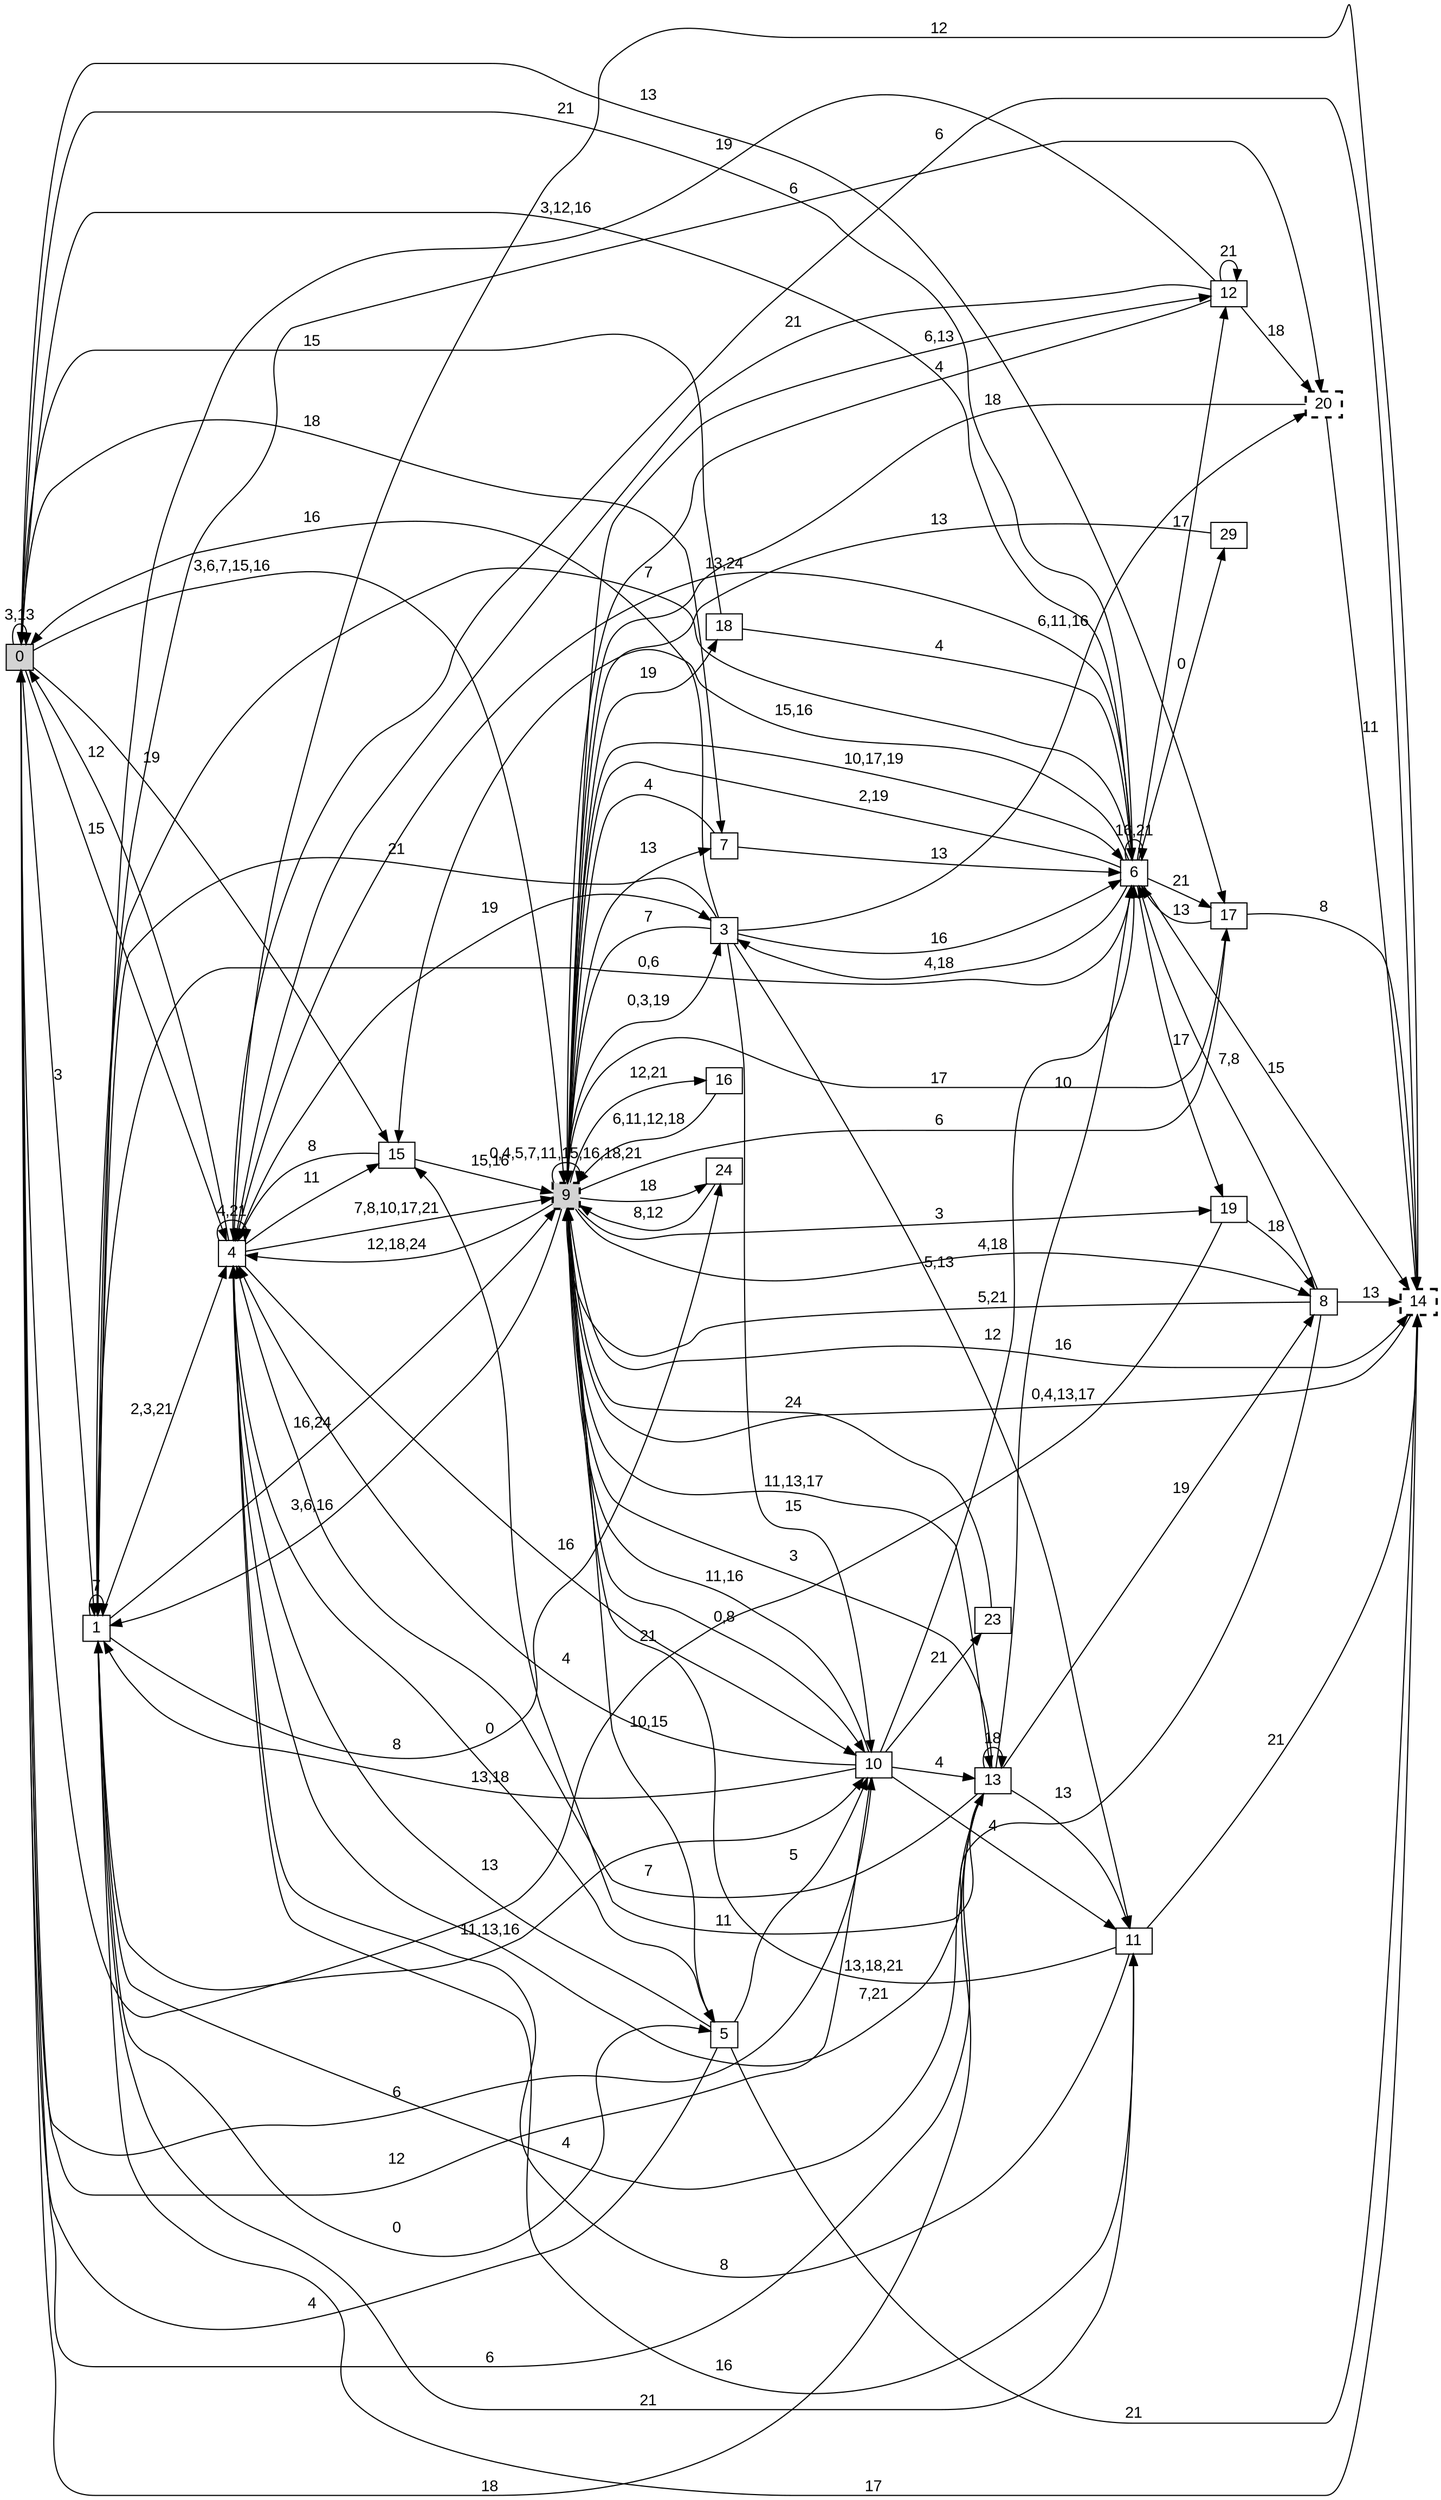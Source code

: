 digraph "NDFA" {
  rankdir=LR
  node [shape=box width=0.1 height=0.1 fontname=Arial]
  edge [fontname=Arial]
/* Estados */
 s0 [label="0" style="filled"] /* I:1 F:0 D:0 */
 s1 [label="1" ] /* I:0 F:0 D:0 */
 s3 [label="3" ] /* I:0 F:0 D:0 */
 s4 [label="4" ] /* I:0 F:0 D:0 */
 s5 [label="5" ] /* I:0 F:0 D:0 */
 s6 [label="6" ] /* I:0 F:0 D:0 */
 s7 [label="7" ] /* I:0 F:0 D:0 */
 s8 [label="8" ] /* I:0 F:0 D:0 */
 s9 [label="9" style="filled,bold,dashed"] /* I:1 F:1 D:0 */
 s10 [label="10" ] /* I:0 F:0 D:0 */
 s11 [label="11" ] /* I:0 F:0 D:0 */
 s12 [label="12" ] /* I:0 F:0 D:0 */
 s13 [label="13" ] /* I:0 F:0 D:0 */
 s14 [label="14" style="bold,dashed"] /* I:0 F:1 D:0 */
 s15 [label="15" ] /* I:0 F:0 D:0 */
 s16 [label="16" ] /* I:0 F:0 D:0 */
 s17 [label="17" ] /* I:0 F:0 D:0 */
 s18 [label="18" ] /* I:0 F:0 D:0 */
 s19 [label="19" ] /* I:0 F:0 D:0 */
 s20 [label="20" style="bold,dashed"] /* I:0 F:1 D:0 */
 s23 [label="23" ] /* I:0 F:0 D:0 */
 s24 [label="24" ] /* I:0 F:0 D:0 */
 s29 [label="29" ] /* I:0 F:0 D:0 */
/* Transiciones */
  s0 -> s0 [label="3,13"]
  s0 -> s1 [label="3"]
  s0 -> s4 [label="15"]
  s0 -> s6 [label="3,12,16"]
  s0 -> s7 [label="18"]
  s0 -> s9 [label="3,6,7,15,16"]
  s0 -> s10 [label="6"]
  s0 -> s13 [label="6"]
  s0 -> s15 [label="19"]
  s0 -> s17 [label="13"]
  s1 -> s1 [label="7"]
  s1 -> s4 [label="2,3,21"]
  s1 -> s5 [label="0"]
  s1 -> s6 [label="0,6"]
  s1 -> s9 [label="16,24"]
  s1 -> s10 [label="11,13,16"]
  s1 -> s11 [label="21"]
  s1 -> s14 [label="17"]
  s1 -> s20 [label="6"]
  s1 -> s24 [label="8"]
  s3 -> s0 [label="16"]
  s3 -> s1 [label="21"]
  s3 -> s6 [label="16"]
  s3 -> s9 [label="7"]
  s3 -> s10 [label="15"]
  s3 -> s11 [label="5,13"]
  s3 -> s20 [label="6,11,16"]
  s4 -> s0 [label="12"]
  s4 -> s3 [label="19"]
  s4 -> s4 [label="4,21"]
  s4 -> s5 [label="0"]
  s4 -> s9 [label="7,8,10,17,21"]
  s4 -> s10 [label="16"]
  s4 -> s11 [label="16"]
  s4 -> s14 [label="6"]
  s4 -> s15 [label="11"]
  s5 -> s0 [label="4"]
  s5 -> s4 [label="13"]
  s5 -> s10 [label="5"]
  s5 -> s14 [label="21"]
  s6 -> s0 [label="21"]
  s6 -> s1 [label="7"]
  s6 -> s3 [label="4,18"]
  s6 -> s4 [label="13,24"]
  s6 -> s6 [label="16,21"]
  s6 -> s9 [label="2,19"]
  s6 -> s12 [label="17"]
  s6 -> s14 [label="15"]
  s6 -> s15 [label="15,16"]
  s6 -> s17 [label="21"]
  s6 -> s19 [label="17"]
  s6 -> s29 [label="0"]
  s7 -> s6 [label="13"]
  s7 -> s9 [label="4"]
  s8 -> s4 [label="7,21"]
  s8 -> s6 [label="7,8"]
  s8 -> s9 [label="5,21"]
  s8 -> s14 [label="13"]
  s9 -> s1 [label="3,6,16"]
  s9 -> s3 [label="0,3,19"]
  s9 -> s4 [label="12,18,24"]
  s9 -> s5 [label="10,15"]
  s9 -> s6 [label="10,17,19"]
  s9 -> s7 [label="13"]
  s9 -> s8 [label="4,18"]
  s9 -> s9 [label="0,4,5,7,11,15,16,18,21"]
  s9 -> s10 [label="0,8"]
  s9 -> s12 [label="6,13"]
  s9 -> s13 [label="11,13,17"]
  s9 -> s14 [label="16"]
  s9 -> s16 [label="12,21"]
  s9 -> s17 [label="6"]
  s9 -> s18 [label="19"]
  s9 -> s19 [label="3"]
  s9 -> s24 [label="18"]
  s10 -> s0 [label="12"]
  s10 -> s1 [label="13,18"]
  s10 -> s4 [label="4"]
  s10 -> s6 [label="12"]
  s10 -> s9 [label="11,16"]
  s10 -> s11 [label="4"]
  s10 -> s13 [label="4"]
  s10 -> s23 [label="21"]
  s11 -> s4 [label="8"]
  s11 -> s9 [label="13,18,21"]
  s11 -> s14 [label="21"]
  s12 -> s1 [label="19"]
  s12 -> s4 [label="21"]
  s12 -> s9 [label="4"]
  s12 -> s12 [label="21"]
  s12 -> s20 [label="18"]
  s13 -> s0 [label="18"]
  s13 -> s1 [label="4"]
  s13 -> s4 [label="7"]
  s13 -> s6 [label="10"]
  s13 -> s8 [label="19"]
  s13 -> s9 [label="3"]
  s13 -> s11 [label="13"]
  s13 -> s13 [label="18"]
  s13 -> s15 [label="11"]
  s14 -> s4 [label="12"]
  s14 -> s9 [label="0,4,13,17"]
  s15 -> s4 [label="8"]
  s15 -> s9 [label="15,16"]
  s16 -> s9 [label="6,11,12,18"]
  s17 -> s6 [label="13"]
  s17 -> s9 [label="17"]
  s17 -> s14 [label="8"]
  s18 -> s0 [label="15"]
  s18 -> s6 [label="4"]
  s19 -> s0 [label="21"]
  s19 -> s8 [label="18"]
  s20 -> s9 [label="18"]
  s20 -> s14 [label="11"]
  s23 -> s9 [label="24"]
  s24 -> s9 [label="8,12"]
  s29 -> s9 [label="13"]
}
